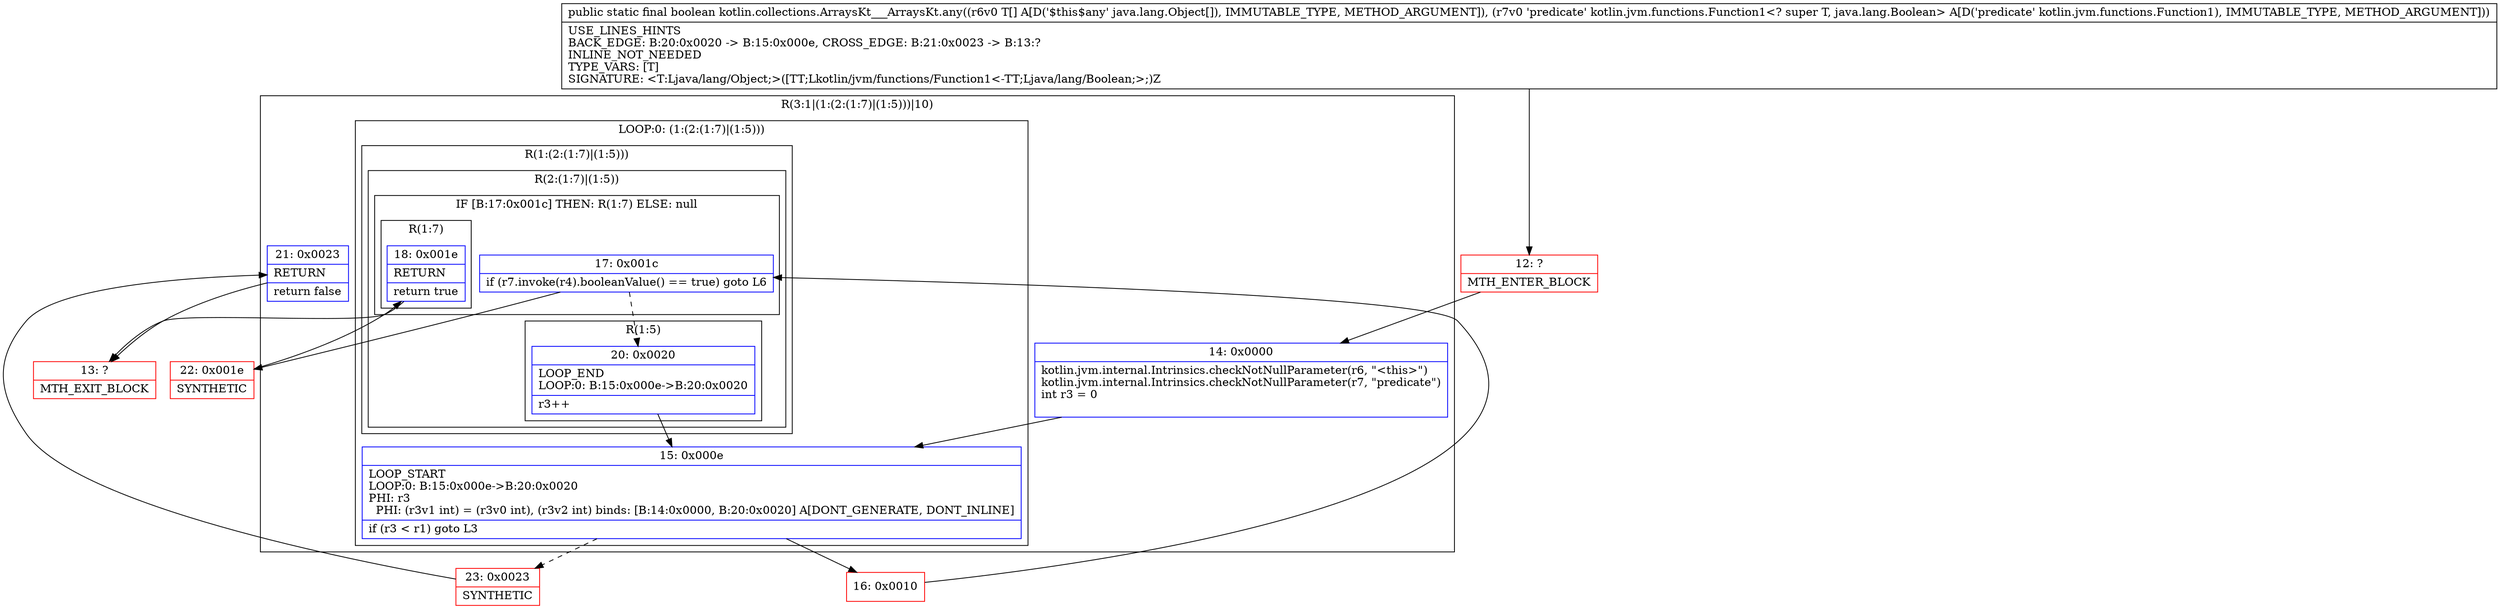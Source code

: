 digraph "CFG forkotlin.collections.ArraysKt___ArraysKt.any([Ljava\/lang\/Object;Lkotlin\/jvm\/functions\/Function1;)Z" {
subgraph cluster_Region_2031108799 {
label = "R(3:1|(1:(2:(1:7)|(1:5)))|10)";
node [shape=record,color=blue];
Node_14 [shape=record,label="{14\:\ 0x0000|kotlin.jvm.internal.Intrinsics.checkNotNullParameter(r6, \"\<this\>\")\lkotlin.jvm.internal.Intrinsics.checkNotNullParameter(r7, \"predicate\")\lint r3 = 0\l\l}"];
subgraph cluster_LoopRegion_293538649 {
label = "LOOP:0: (1:(2:(1:7)|(1:5)))";
node [shape=record,color=blue];
Node_15 [shape=record,label="{15\:\ 0x000e|LOOP_START\lLOOP:0: B:15:0x000e\-\>B:20:0x0020\lPHI: r3 \l  PHI: (r3v1 int) = (r3v0 int), (r3v2 int) binds: [B:14:0x0000, B:20:0x0020] A[DONT_GENERATE, DONT_INLINE]\l|if (r3 \< r1) goto L3\l}"];
subgraph cluster_Region_1742230535 {
label = "R(1:(2:(1:7)|(1:5)))";
node [shape=record,color=blue];
subgraph cluster_Region_1262150952 {
label = "R(2:(1:7)|(1:5))";
node [shape=record,color=blue];
subgraph cluster_IfRegion_1706208913 {
label = "IF [B:17:0x001c] THEN: R(1:7) ELSE: null";
node [shape=record,color=blue];
Node_17 [shape=record,label="{17\:\ 0x001c|if (r7.invoke(r4).booleanValue() == true) goto L6\l}"];
subgraph cluster_Region_209601725 {
label = "R(1:7)";
node [shape=record,color=blue];
Node_18 [shape=record,label="{18\:\ 0x001e|RETURN\l|return true\l}"];
}
}
subgraph cluster_Region_1717142403 {
label = "R(1:5)";
node [shape=record,color=blue];
Node_20 [shape=record,label="{20\:\ 0x0020|LOOP_END\lLOOP:0: B:15:0x000e\-\>B:20:0x0020\l|r3++\l}"];
}
}
}
}
Node_21 [shape=record,label="{21\:\ 0x0023|RETURN\l|return false\l}"];
}
Node_12 [shape=record,color=red,label="{12\:\ ?|MTH_ENTER_BLOCK\l}"];
Node_16 [shape=record,color=red,label="{16\:\ 0x0010}"];
Node_22 [shape=record,color=red,label="{22\:\ 0x001e|SYNTHETIC\l}"];
Node_13 [shape=record,color=red,label="{13\:\ ?|MTH_EXIT_BLOCK\l}"];
Node_23 [shape=record,color=red,label="{23\:\ 0x0023|SYNTHETIC\l}"];
MethodNode[shape=record,label="{public static final boolean kotlin.collections.ArraysKt___ArraysKt.any((r6v0 T[] A[D('$this$any' java.lang.Object[]), IMMUTABLE_TYPE, METHOD_ARGUMENT]), (r7v0 'predicate' kotlin.jvm.functions.Function1\<? super T, java.lang.Boolean\> A[D('predicate' kotlin.jvm.functions.Function1), IMMUTABLE_TYPE, METHOD_ARGUMENT]))  | USE_LINES_HINTS\lBACK_EDGE: B:20:0x0020 \-\> B:15:0x000e, CROSS_EDGE: B:21:0x0023 \-\> B:13:?\lINLINE_NOT_NEEDED\lTYPE_VARS: [T]\lSIGNATURE: \<T:Ljava\/lang\/Object;\>([TT;Lkotlin\/jvm\/functions\/Function1\<\-TT;Ljava\/lang\/Boolean;\>;)Z\l}"];
MethodNode -> Node_12;Node_14 -> Node_15;
Node_15 -> Node_16;
Node_15 -> Node_23[style=dashed];
Node_17 -> Node_20[style=dashed];
Node_17 -> Node_22;
Node_18 -> Node_13;
Node_20 -> Node_15;
Node_21 -> Node_13;
Node_12 -> Node_14;
Node_16 -> Node_17;
Node_22 -> Node_18;
Node_23 -> Node_21;
}

